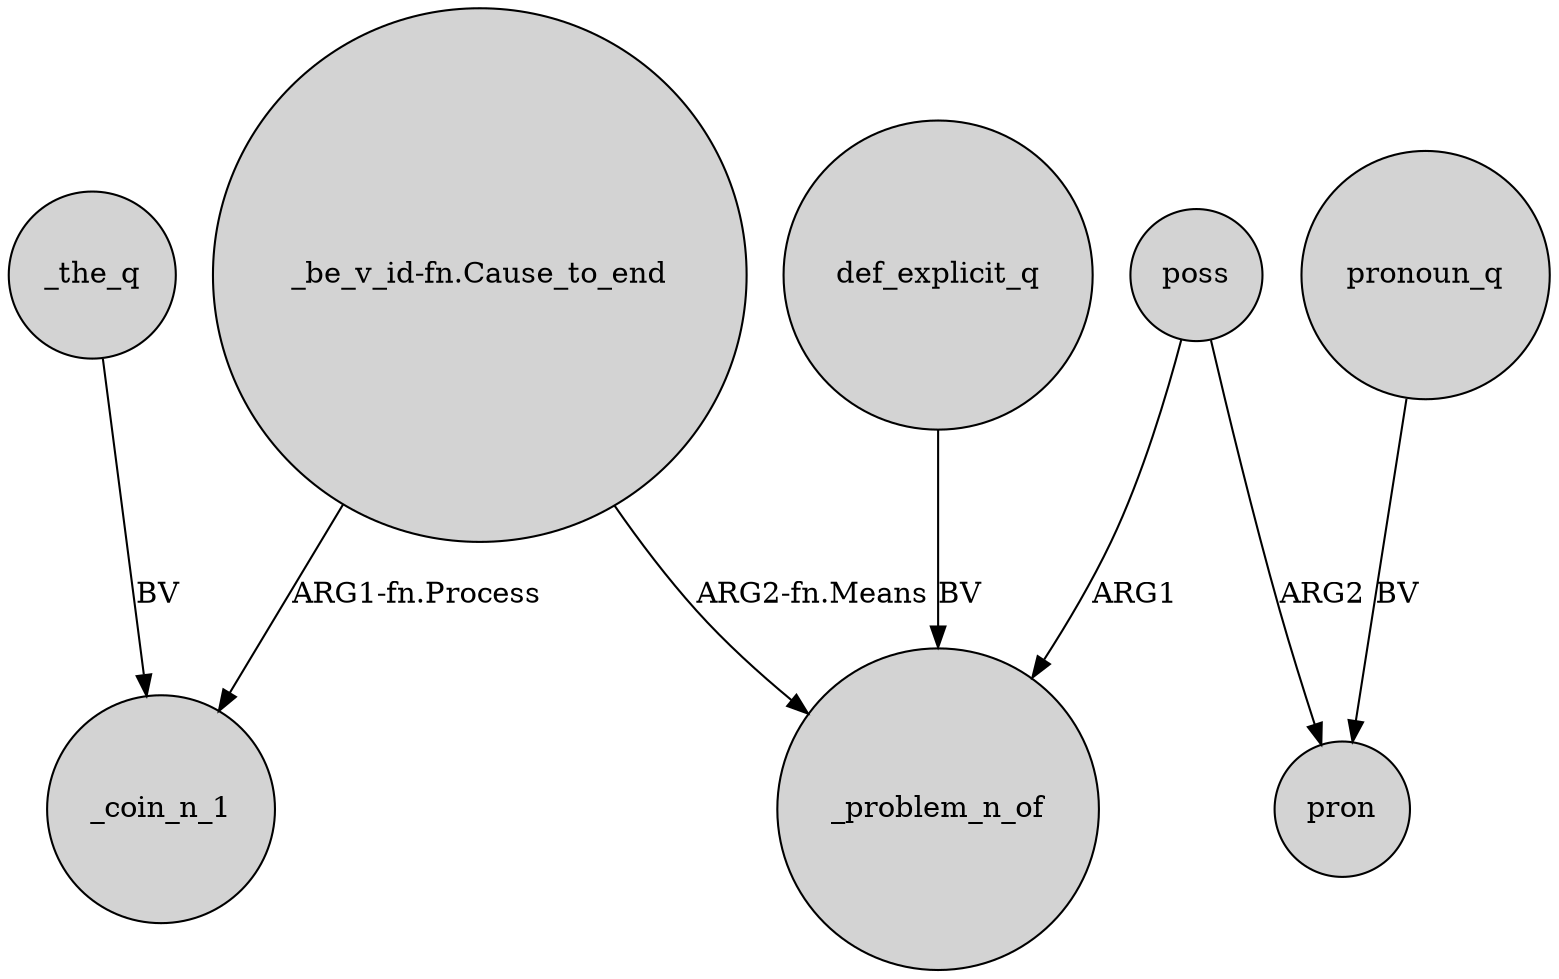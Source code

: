 digraph {
	node [shape=circle style=filled]
	"_be_v_id-fn.Cause_to_end" -> _problem_n_of [label="ARG2-fn.Means"]
	"_be_v_id-fn.Cause_to_end" -> _coin_n_1 [label="ARG1-fn.Process"]
	def_explicit_q -> _problem_n_of [label=BV]
	poss -> _problem_n_of [label=ARG1]
	pronoun_q -> pron [label=BV]
	poss -> pron [label=ARG2]
	_the_q -> _coin_n_1 [label=BV]
}
